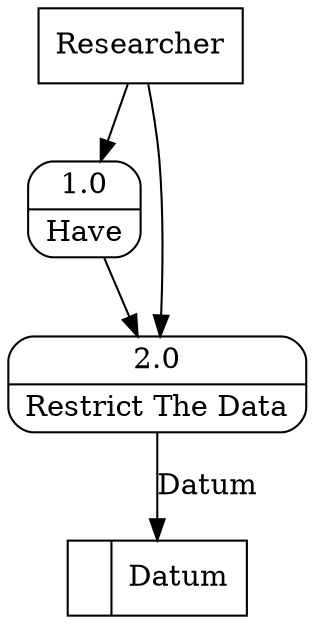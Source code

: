 digraph dfd2{ 
node[shape=record]
200 [label="<f0>  |<f1> Datum " ];
201 [label="Researcher" shape=box];
202 [label="{<f0> 1.0|<f1> Have }" shape=Mrecord];
203 [label="{<f0> 2.0|<f1> Restrict The Data }" shape=Mrecord];
201 -> 202
201 -> 203
202 -> 203
203 -> 200 [label="Datum"]
}